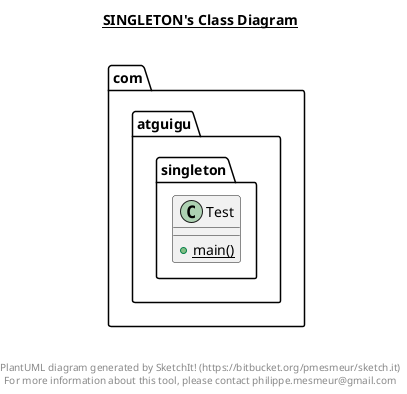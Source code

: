 @startuml

title __SINGLETON's Class Diagram__\n

  namespace com.atguigu.singleton {
    class com.atguigu.singleton.Test {
        {static} + main()
    }
  }
  



right footer


PlantUML diagram generated by SketchIt! (https://bitbucket.org/pmesmeur/sketch.it)
For more information about this tool, please contact philippe.mesmeur@gmail.com
endfooter

@enduml
